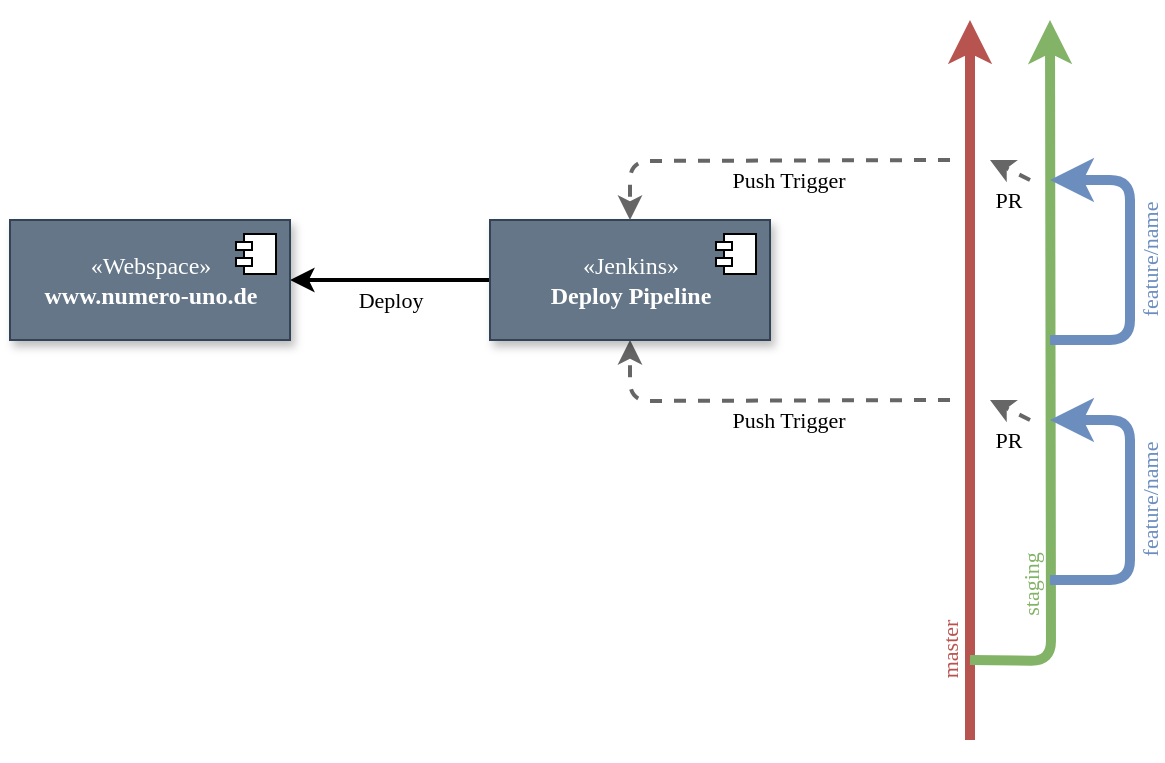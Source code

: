 <mxfile version="14.2.9" type="device"><diagram id="9KWmTdIdzoZ0Szq7kxl9" name="Page-1"><mxGraphModel dx="1366" dy="802" grid="1" gridSize="10" guides="1" tooltips="1" connect="1" arrows="1" fold="1" page="1" pageScale="1" pageWidth="1100" pageHeight="850" math="0" shadow="0"><root><mxCell id="0"/><mxCell id="1" parent="0"/><mxCell id="V82lvuk1jYMGDczPq0-Q-1" value="master" style="endArrow=classic;html=1;fillColor=#f8cecc;strokeColor=#b85450;strokeWidth=5;fontFamily=Ubuntu;fontSource=https%3A%2F%2Ffonts.googleapis.com%2Fcss%3Ffamily%3DUbuntu;labelBackgroundColor=none;horizontal=0;fontColor=#B85450;" edge="1" parent="1"><mxGeometry x="-0.75" y="10" width="50" height="50" relative="1" as="geometry"><mxPoint x="560" y="440" as="sourcePoint"/><mxPoint x="560" y="80" as="targetPoint"/><mxPoint as="offset"/></mxGeometry></mxCell><mxCell id="V82lvuk1jYMGDczPq0-Q-2" value="staging" style="endArrow=classic;html=1;fillColor=#d5e8d4;strokeColor=#82b366;strokeWidth=5;fontFamily=Ubuntu;fontSource=https%3A%2F%2Ffonts.googleapis.com%2Fcss%3Ffamily%3DUbuntu;labelBackgroundColor=none;horizontal=0;edgeStyle=orthogonalEdgeStyle;fontColor=#82B366;" edge="1" parent="1"><mxGeometry x="-0.562" y="10" width="50" height="50" relative="1" as="geometry"><mxPoint x="560" y="400" as="sourcePoint"/><mxPoint x="600" y="80" as="targetPoint"/><mxPoint as="offset"/></mxGeometry></mxCell><mxCell id="V82lvuk1jYMGDczPq0-Q-3" value="feature/name" style="endArrow=classic;html=1;fillColor=#dae8fc;strokeColor=#6c8ebf;strokeWidth=5;fontFamily=Ubuntu;fontSource=https%3A%2F%2Ffonts.googleapis.com%2Fcss%3Ffamily%3DUbuntu;labelBackgroundColor=none;horizontal=0;edgeStyle=orthogonalEdgeStyle;fontColor=#6C8EBF;" edge="1" parent="1"><mxGeometry y="-10" width="50" height="50" relative="1" as="geometry"><mxPoint x="600" y="360" as="sourcePoint"/><mxPoint x="600" y="280" as="targetPoint"/><mxPoint as="offset"/><Array as="points"><mxPoint x="640" y="360"/><mxPoint x="640" y="280"/></Array></mxGeometry></mxCell><mxCell id="V82lvuk1jYMGDczPq0-Q-4" value="feature/name" style="endArrow=classic;html=1;fillColor=#dae8fc;strokeColor=#6c8ebf;strokeWidth=5;fontFamily=Ubuntu;fontSource=https%3A%2F%2Ffonts.googleapis.com%2Fcss%3Ffamily%3DUbuntu;labelBackgroundColor=none;horizontal=0;edgeStyle=orthogonalEdgeStyle;fontColor=#6C8EBF;" edge="1" parent="1"><mxGeometry y="-10" width="50" height="50" relative="1" as="geometry"><mxPoint x="600" y="240" as="sourcePoint"/><mxPoint x="600" y="160" as="targetPoint"/><mxPoint as="offset"/><Array as="points"><mxPoint x="640" y="240"/><mxPoint x="640" y="160"/></Array></mxGeometry></mxCell><mxCell id="V82lvuk1jYMGDczPq0-Q-5" value="PR" style="endArrow=classic;html=1;labelBackgroundColor=none;strokeWidth=2;fontFamily=Ubuntu;fontSource=https%3A%2F%2Ffonts.googleapis.com%2Fcss%3Ffamily%3DUbuntu;fillColor=#f5f5f5;strokeColor=#666666;dashed=1;" edge="1" parent="1"><mxGeometry x="-0.6" y="13" width="50" height="50" relative="1" as="geometry"><mxPoint x="590" y="280" as="sourcePoint"/><mxPoint x="570" y="270" as="targetPoint"/><mxPoint x="-1" as="offset"/></mxGeometry></mxCell><mxCell id="V82lvuk1jYMGDczPq0-Q-6" value="PR" style="endArrow=classic;html=1;labelBackgroundColor=none;strokeWidth=2;fontFamily=Ubuntu;fontSource=https%3A%2F%2Ffonts.googleapis.com%2Fcss%3Ffamily%3DUbuntu;fillColor=#f5f5f5;strokeColor=#666666;dashed=1;" edge="1" parent="1"><mxGeometry x="-0.6" y="13" width="50" height="50" relative="1" as="geometry"><mxPoint x="590" y="160" as="sourcePoint"/><mxPoint x="570" y="150" as="targetPoint"/><mxPoint x="-1" as="offset"/></mxGeometry></mxCell><mxCell id="V82lvuk1jYMGDczPq0-Q-7" value="Push Trigger" style="endArrow=classic;html=1;labelBackgroundColor=none;strokeWidth=2;fontFamily=Ubuntu;fontSource=https%3A%2F%2Ffonts.googleapis.com%2Fcss%3Ffamily%3DUbuntu;fillColor=#f5f5f5;strokeColor=#666666;dashed=1;entryX=0.5;entryY=1;entryDx=0;entryDy=0;edgeStyle=orthogonalEdgeStyle;" edge="1" parent="1" target="V82lvuk1jYMGDczPq0-Q-9"><mxGeometry x="-0.143" y="10" width="50" height="50" relative="1" as="geometry"><mxPoint x="550" y="270" as="sourcePoint"/><mxPoint x="480" y="270" as="targetPoint"/><mxPoint as="offset"/></mxGeometry></mxCell><mxCell id="V82lvuk1jYMGDczPq0-Q-14" value="Deploy" style="edgeStyle=orthogonalEdgeStyle;rounded=0;orthogonalLoop=1;jettySize=auto;html=1;labelBackgroundColor=none;strokeWidth=2;fontFamily=Ubuntu;fontSource=https%3A%2F%2Ffonts.googleapis.com%2Fcss%3Ffamily%3DUbuntu;fontColor=#000000;" edge="1" parent="1" source="V82lvuk1jYMGDczPq0-Q-9" target="V82lvuk1jYMGDczPq0-Q-11"><mxGeometry y="10" relative="1" as="geometry"><mxPoint as="offset"/></mxGeometry></mxCell><mxCell id="V82lvuk1jYMGDczPq0-Q-9" value="«Jenkins»&lt;br&gt;&lt;b&gt;Deploy Pipeline&lt;br&gt;&lt;/b&gt;" style="html=1;dropTarget=0;fontFamily=Ubuntu;fontSource=https%3A%2F%2Ffonts.googleapis.com%2Fcss%3Ffamily%3DUbuntu;sketch=0;fillColor=#647687;strokeColor=#314354;shadow=1;fontColor=#ffffff;" vertex="1" parent="1"><mxGeometry x="320" y="180" width="140" height="60" as="geometry"/></mxCell><mxCell id="V82lvuk1jYMGDczPq0-Q-10" value="" style="shape=module;jettyWidth=8;jettyHeight=4;" vertex="1" parent="V82lvuk1jYMGDczPq0-Q-9"><mxGeometry x="1" width="20" height="20" relative="1" as="geometry"><mxPoint x="-27" y="7" as="offset"/></mxGeometry></mxCell><mxCell id="V82lvuk1jYMGDczPq0-Q-11" value="«Webspace»&lt;br&gt;&lt;b&gt;www.numero-uno.de&lt;br&gt;&lt;/b&gt;" style="html=1;dropTarget=0;fontFamily=Ubuntu;fontSource=https%3A%2F%2Ffonts.googleapis.com%2Fcss%3Ffamily%3DUbuntu;sketch=0;fillColor=#647687;strokeColor=#314354;shadow=1;fontColor=#ffffff;" vertex="1" parent="1"><mxGeometry x="80" y="180" width="140" height="60" as="geometry"/></mxCell><mxCell id="V82lvuk1jYMGDczPq0-Q-12" value="" style="shape=module;jettyWidth=8;jettyHeight=4;" vertex="1" parent="V82lvuk1jYMGDczPq0-Q-11"><mxGeometry x="1" width="20" height="20" relative="1" as="geometry"><mxPoint x="-27" y="7" as="offset"/></mxGeometry></mxCell><mxCell id="V82lvuk1jYMGDczPq0-Q-13" value="Push Trigger" style="endArrow=classic;html=1;labelBackgroundColor=none;strokeWidth=2;fontFamily=Ubuntu;fontSource=https%3A%2F%2Ffonts.googleapis.com%2Fcss%3Ffamily%3DUbuntu;fillColor=#f5f5f5;strokeColor=#666666;dashed=1;edgeStyle=orthogonalEdgeStyle;" edge="1" parent="1" target="V82lvuk1jYMGDczPq0-Q-9"><mxGeometry x="-0.143" y="10" width="50" height="50" relative="1" as="geometry"><mxPoint x="550" y="150" as="sourcePoint"/><mxPoint x="480" y="150" as="targetPoint"/><mxPoint as="offset"/></mxGeometry></mxCell></root></mxGraphModel></diagram></mxfile>